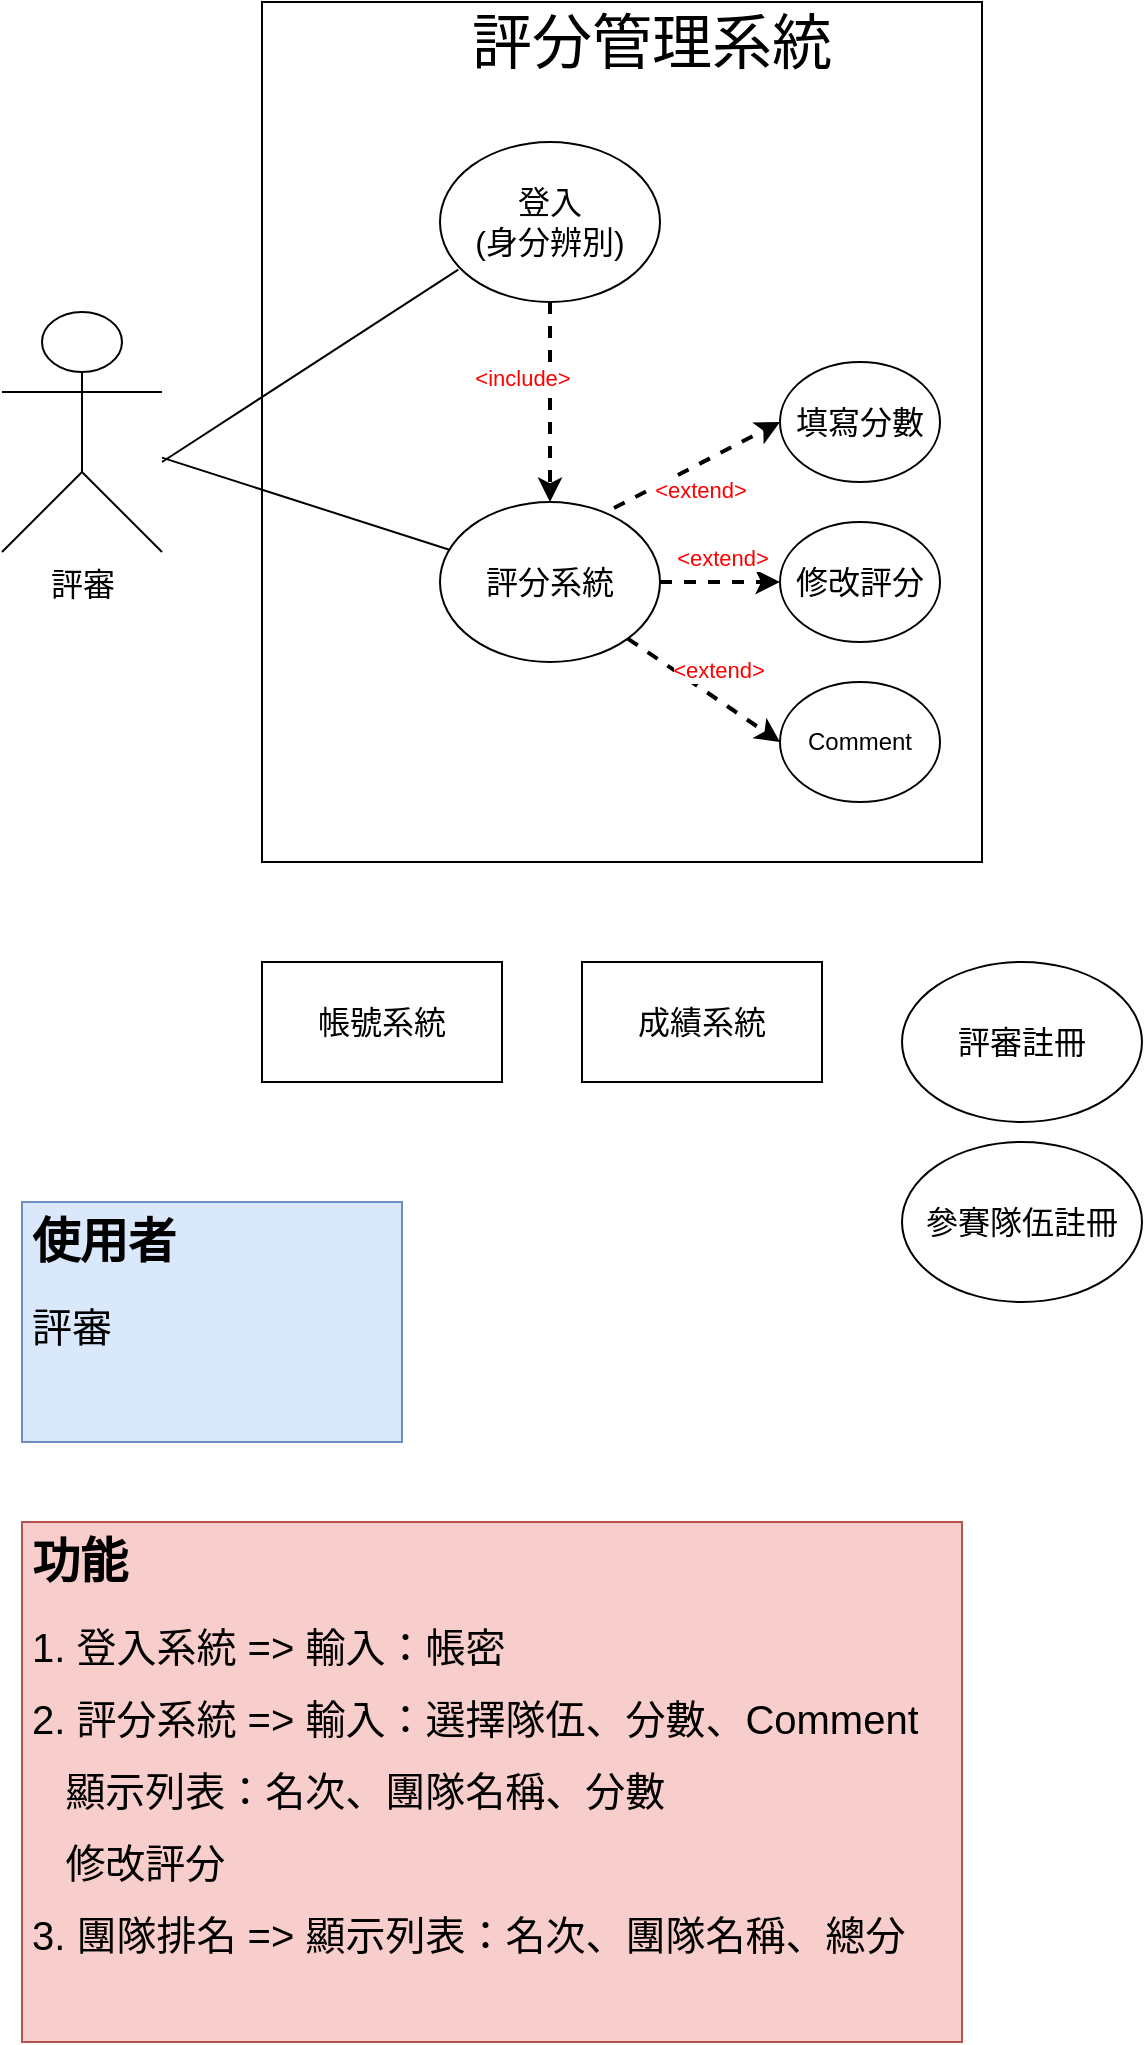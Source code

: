 <mxfile version="14.9.1" type="github">
  <diagram id="W6NuQuG2MCASkbWi6TPT" name="Page-1">
    <mxGraphModel dx="1422" dy="752" grid="1" gridSize="10" guides="1" tooltips="1" connect="1" arrows="1" fold="1" page="1" pageScale="1" pageWidth="827" pageHeight="1169" math="0" shadow="0">
      <root>
        <mxCell id="0" />
        <mxCell id="1" parent="0" />
        <mxCell id="F1IMvj6x4gEuCopA1iZd-56" value="" style="rounded=0;whiteSpace=wrap;html=1;" parent="1" vertex="1">
          <mxGeometry x="200" y="40" width="360" height="430" as="geometry" />
        </mxCell>
        <mxCell id="F1IMvj6x4gEuCopA1iZd-10" value="&lt;font style=&quot;font-size: 16px&quot;&gt;評審&lt;/font&gt;" style="shape=umlActor;verticalLabelPosition=bottom;verticalAlign=top;html=1;outlineConnect=0;" parent="1" vertex="1">
          <mxGeometry x="70" y="195" width="80" height="120" as="geometry" />
        </mxCell>
        <mxCell id="F1IMvj6x4gEuCopA1iZd-11" value="&lt;font style=&quot;font-size: 30px&quot;&gt;評分管理系統&lt;/font&gt;" style="text;html=1;strokeColor=none;fillColor=none;align=center;verticalAlign=middle;whiteSpace=wrap;rounded=0;" parent="1" vertex="1">
          <mxGeometry x="290" y="40" width="210" height="40" as="geometry" />
        </mxCell>
        <mxCell id="F1IMvj6x4gEuCopA1iZd-13" value="&lt;font style=&quot;font-size: 16px&quot;&gt;登入&lt;/font&gt;&lt;div style=&quot;font-size: 16px&quot;&gt;&lt;font style=&quot;font-size: 16px&quot;&gt;(身分辨別)&lt;/font&gt;&lt;/div&gt;" style="ellipse;whiteSpace=wrap;html=1;" parent="1" vertex="1">
          <mxGeometry x="289" y="110" width="110" height="80" as="geometry" />
        </mxCell>
        <mxCell id="F1IMvj6x4gEuCopA1iZd-15" value="&lt;font style=&quot;font-size: 16px&quot;&gt;評分系統&lt;/font&gt;" style="ellipse;whiteSpace=wrap;html=1;" parent="1" vertex="1">
          <mxGeometry x="289" y="290" width="110" height="80" as="geometry" />
        </mxCell>
        <mxCell id="F1IMvj6x4gEuCopA1iZd-17" value="" style="endArrow=none;html=1;entryX=0.083;entryY=0.798;entryDx=0;entryDy=0;entryPerimeter=0;" parent="1" target="F1IMvj6x4gEuCopA1iZd-13" edge="1">
          <mxGeometry width="50" height="50" relative="1" as="geometry">
            <mxPoint x="150" y="270" as="sourcePoint" />
            <mxPoint x="210" y="130" as="targetPoint" />
          </mxGeometry>
        </mxCell>
        <mxCell id="F1IMvj6x4gEuCopA1iZd-18" value="" style="endArrow=none;html=1;" parent="1" source="F1IMvj6x4gEuCopA1iZd-10" target="F1IMvj6x4gEuCopA1iZd-15" edge="1">
          <mxGeometry width="50" height="50" relative="1" as="geometry">
            <mxPoint x="680" y="210" as="sourcePoint" />
            <mxPoint x="320" y="130" as="targetPoint" />
          </mxGeometry>
        </mxCell>
        <mxCell id="F1IMvj6x4gEuCopA1iZd-25" value="&lt;font style=&quot;font-size: 16px&quot;&gt;填寫分數&lt;br&gt;&lt;/font&gt;" style="ellipse;whiteSpace=wrap;html=1;" parent="1" vertex="1">
          <mxGeometry x="459" y="220" width="80" height="60" as="geometry" />
        </mxCell>
        <mxCell id="F1IMvj6x4gEuCopA1iZd-26" value="&lt;div&gt;&lt;font style=&quot;font-size: 16px&quot;&gt;修改評分&lt;/font&gt;&lt;/div&gt;" style="ellipse;whiteSpace=wrap;html=1;" parent="1" vertex="1">
          <mxGeometry x="459" y="300" width="80" height="60" as="geometry" />
        </mxCell>
        <mxCell id="F1IMvj6x4gEuCopA1iZd-27" value="&lt;font color=&quot;#FF0000&quot;&gt;&amp;lt;extend&amp;gt;&lt;/font&gt;" style="endArrow=classic;html=1;entryX=0;entryY=0.5;entryDx=0;entryDy=0;exitX=1;exitY=0.5;exitDx=0;exitDy=0;dashed=1;strokeWidth=2;" parent="1" source="F1IMvj6x4gEuCopA1iZd-15" target="F1IMvj6x4gEuCopA1iZd-26" edge="1">
          <mxGeometry x="0.009" y="12" width="50" height="50" relative="1" as="geometry">
            <mxPoint x="449" y="330" as="sourcePoint" />
            <mxPoint x="399" y="370" as="targetPoint" />
            <mxPoint as="offset" />
          </mxGeometry>
        </mxCell>
        <mxCell id="F1IMvj6x4gEuCopA1iZd-29" value="&lt;font color=&quot;#FF0000&quot;&gt;&amp;lt;extend&amp;gt;&lt;/font&gt;" style="endArrow=classic;html=1;entryX=0;entryY=0.5;entryDx=0;entryDy=0;exitX=0.791;exitY=0.038;exitDx=0;exitDy=0;exitPerimeter=0;dashed=1;strokeWidth=2;" parent="1" source="F1IMvj6x4gEuCopA1iZd-15" target="F1IMvj6x4gEuCopA1iZd-25" edge="1">
          <mxGeometry x="-0.086" y="-12" width="50" height="50" relative="1" as="geometry">
            <mxPoint x="461.53" y="355.52" as="sourcePoint" />
            <mxPoint x="345.0" y="380.0" as="targetPoint" />
            <mxPoint as="offset" />
          </mxGeometry>
        </mxCell>
        <mxCell id="F1IMvj6x4gEuCopA1iZd-30" value="&lt;font style=&quot;font-size: 16px&quot;&gt;評審註冊&lt;br&gt;&lt;/font&gt;" style="ellipse;whiteSpace=wrap;html=1;" parent="1" vertex="1">
          <mxGeometry x="520" y="520" width="120" height="80" as="geometry" />
        </mxCell>
        <mxCell id="F1IMvj6x4gEuCopA1iZd-31" value="&lt;font style=&quot;font-size: 16px&quot;&gt;參賽隊伍註冊&lt;br&gt;&lt;/font&gt;" style="ellipse;whiteSpace=wrap;html=1;" parent="1" vertex="1">
          <mxGeometry x="520" y="610" width="120" height="80" as="geometry" />
        </mxCell>
        <mxCell id="F1IMvj6x4gEuCopA1iZd-34" value="&lt;font style=&quot;font-size: 16px&quot;&gt;帳號系統&lt;br&gt;&lt;/font&gt;" style="rounded=0;whiteSpace=wrap;html=1;" parent="1" vertex="1">
          <mxGeometry x="200" y="520" width="120" height="60" as="geometry" />
        </mxCell>
        <mxCell id="F1IMvj6x4gEuCopA1iZd-35" value="&lt;font style=&quot;font-size: 16px&quot;&gt;成績系統&lt;br&gt;&lt;/font&gt;" style="rounded=0;whiteSpace=wrap;html=1;" parent="1" vertex="1">
          <mxGeometry x="360" y="520" width="120" height="60" as="geometry" />
        </mxCell>
        <mxCell id="F1IMvj6x4gEuCopA1iZd-36" value="&lt;h1&gt;使用者&lt;/h1&gt;&lt;p&gt;&lt;font style=&quot;font-size: 20px&quot;&gt;評審&lt;/font&gt;&lt;br&gt;&lt;/p&gt;" style="text;html=1;strokeColor=#6c8ebf;fillColor=#dae8fc;spacing=5;spacingTop=-20;whiteSpace=wrap;overflow=hidden;rounded=0;" parent="1" vertex="1">
          <mxGeometry x="80" y="640" width="190" height="120" as="geometry" />
        </mxCell>
        <mxCell id="F1IMvj6x4gEuCopA1iZd-37" value="&lt;h1&gt;功能&lt;/h1&gt;&lt;p&gt;&lt;font style=&quot;font-size: 20px&quot;&gt;1. 登入系統 =&amp;gt; 輸入：帳密&lt;/font&gt;&lt;/p&gt;&lt;p&gt;&lt;font style=&quot;font-size: 20px&quot;&gt;2. 評分系統 =&amp;gt; 輸入：選擇隊伍、分數、Comment&lt;br&gt;&lt;/font&gt;&lt;/p&gt;&lt;p&gt;&lt;font style=&quot;font-size: 20px&quot;&gt;&lt;span style=&quot;white-space: pre&quot;&gt; &lt;/span&gt;&lt;span style=&quot;white-space: pre&quot;&gt; &lt;/span&gt;&lt;span style=&quot;white-space: pre&quot;&gt; &lt;/span&gt;顯示列表：名次、團隊名稱、分數&lt;br&gt;&lt;/font&gt;&lt;/p&gt;&lt;p&gt;&lt;font style=&quot;font-size: 20px&quot;&gt;&lt;span style=&quot;white-space: pre&quot;&gt; &lt;/span&gt;&lt;span style=&quot;white-space: pre&quot;&gt; &lt;/span&gt;&lt;span style=&quot;white-space: pre&quot;&gt; &lt;/span&gt;修改評分&lt;/font&gt;&lt;/p&gt;&lt;p&gt;&lt;font style=&quot;font-size: 20px&quot;&gt;3. 團隊排名 =&amp;gt; 顯示列表：名次、團隊名稱、總分&lt;/font&gt;&lt;br&gt;&lt;/p&gt;" style="text;html=1;strokeColor=#b85450;fillColor=#f8cecc;spacing=5;spacingTop=-20;whiteSpace=wrap;overflow=hidden;rounded=0;" parent="1" vertex="1">
          <mxGeometry x="80" y="800" width="470" height="260" as="geometry" />
        </mxCell>
        <mxCell id="F1IMvj6x4gEuCopA1iZd-39" value="&lt;div&gt;&lt;font color=&quot;#FF0000&quot;&gt;&amp;lt;include&amp;gt;&lt;/font&gt;&lt;/div&gt;" style="endArrow=classic;html=1;exitX=0.5;exitY=1;exitDx=0;exitDy=0;dashed=1;strokeWidth=2;entryX=0.5;entryY=0;entryDx=0;entryDy=0;" parent="1" source="F1IMvj6x4gEuCopA1iZd-13" target="F1IMvj6x4gEuCopA1iZd-15" edge="1">
          <mxGeometry x="-0.251" y="-14" width="50" height="50" relative="1" as="geometry">
            <mxPoint x="461.53" y="327.2" as="sourcePoint" />
            <mxPoint x="334" y="292" as="targetPoint" />
            <mxPoint as="offset" />
          </mxGeometry>
        </mxCell>
        <mxCell id="cuFZovkatpZsjTBsUaQB-1" value="Comment" style="ellipse;whiteSpace=wrap;html=1;" vertex="1" parent="1">
          <mxGeometry x="459" y="380" width="80" height="60" as="geometry" />
        </mxCell>
        <mxCell id="cuFZovkatpZsjTBsUaQB-3" value="&lt;font color=&quot;#FF0000&quot;&gt;&amp;lt;extend&amp;gt;&lt;/font&gt;" style="endArrow=classic;html=1;entryX=0;entryY=0.5;entryDx=0;entryDy=0;exitX=1;exitY=1;exitDx=0;exitDy=0;dashed=1;strokeWidth=2;" edge="1" parent="1" source="F1IMvj6x4gEuCopA1iZd-15" target="cuFZovkatpZsjTBsUaQB-1">
          <mxGeometry x="0.009" y="12" width="50" height="50" relative="1" as="geometry">
            <mxPoint x="390" y="400" as="sourcePoint" />
            <mxPoint x="450" y="400" as="targetPoint" />
            <mxPoint as="offset" />
          </mxGeometry>
        </mxCell>
      </root>
    </mxGraphModel>
  </diagram>
</mxfile>
